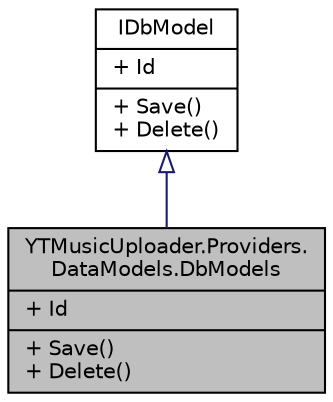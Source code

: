 digraph "YTMusicUploader.Providers.DataModels.DbModels"
{
 // LATEX_PDF_SIZE
  edge [fontname="Helvetica",fontsize="10",labelfontname="Helvetica",labelfontsize="10"];
  node [fontname="Helvetica",fontsize="10",shape=record];
  Node1 [label="{YTMusicUploader.Providers.\lDataModels.DbModels\n|+ Id\l|+ Save()\l+ Delete()\l}",height=0.2,width=0.4,color="black", fillcolor="grey75", style="filled", fontcolor="black",tooltip=" "];
  Node2 -> Node1 [dir="back",color="midnightblue",fontsize="10",style="solid",arrowtail="onormal"];
  Node2 [label="{IDbModel\n|+ Id\l|+ Save()\l+ Delete()\l}",height=0.2,width=0.4,color="black", fillcolor="white", style="filled",URL="$d9/da3/interface_y_t_music_uploader_1_1_providers_1_1_data_models_1_1_i_db_model.html",tooltip=" "];
}
